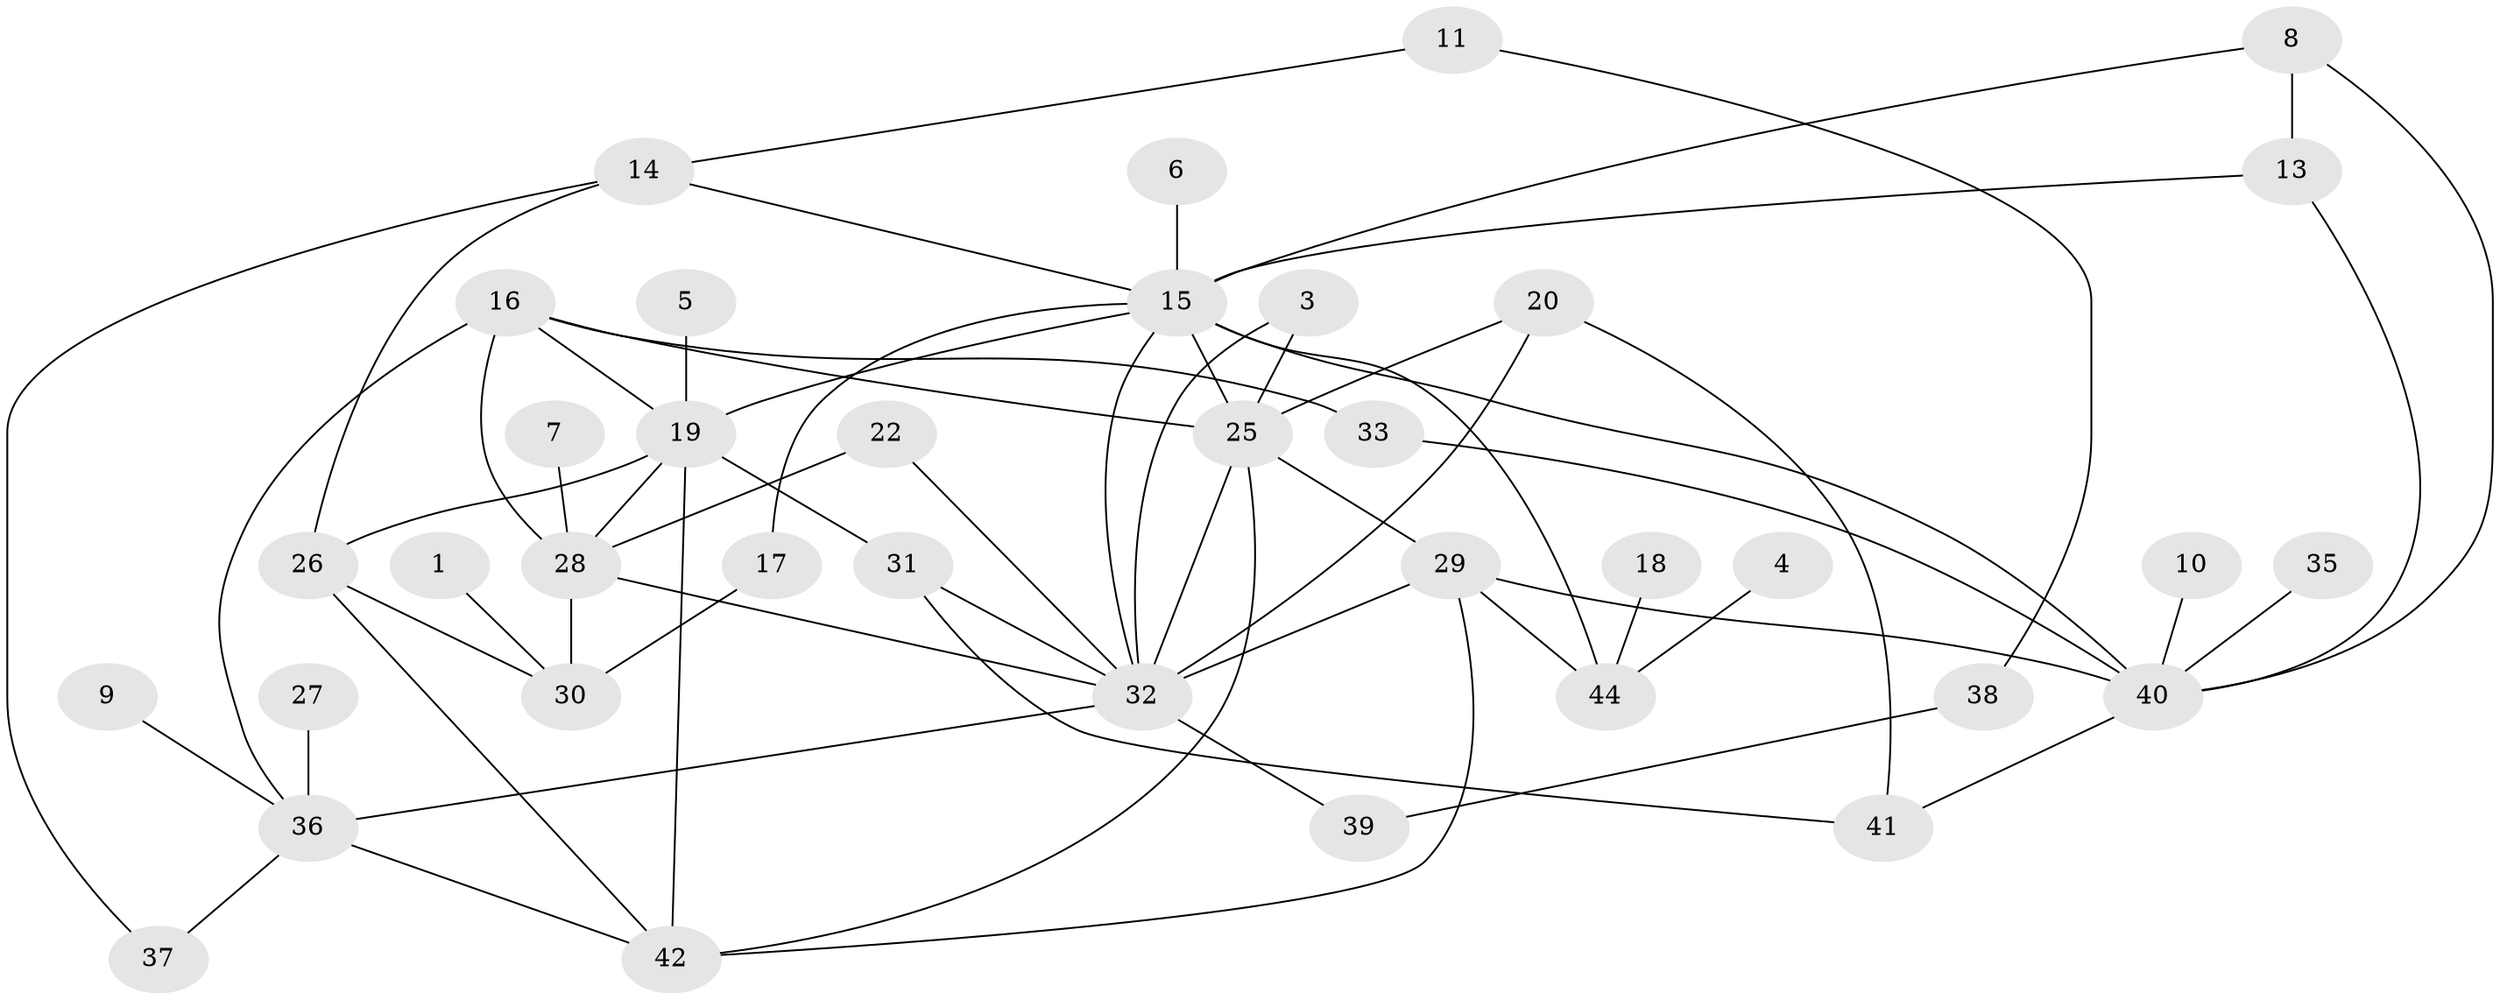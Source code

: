 // original degree distribution, {3: 0.21153846153846154, 2: 0.21153846153846154, 4: 0.18269230769230768, 1: 0.2403846153846154, 0: 0.057692307692307696, 5: 0.04807692307692308, 8: 0.009615384615384616, 6: 0.019230769230769232, 7: 0.019230769230769232}
// Generated by graph-tools (version 1.1) at 2025/35/03/04/25 23:35:47]
// undirected, 37 vertices, 63 edges
graph export_dot {
  node [color=gray90,style=filled];
  1;
  3;
  4;
  5;
  6;
  7;
  8;
  9;
  10;
  11;
  13;
  14;
  15;
  16;
  17;
  18;
  19;
  20;
  22;
  25;
  26;
  27;
  28;
  29;
  30;
  31;
  32;
  33;
  35;
  36;
  37;
  38;
  39;
  40;
  41;
  42;
  44;
  1 -- 30 [weight=1.0];
  3 -- 25 [weight=1.0];
  3 -- 32 [weight=1.0];
  4 -- 44 [weight=1.0];
  5 -- 19 [weight=1.0];
  6 -- 15 [weight=1.0];
  7 -- 28 [weight=1.0];
  8 -- 13 [weight=1.0];
  8 -- 15 [weight=1.0];
  8 -- 40 [weight=1.0];
  9 -- 36 [weight=1.0];
  10 -- 40 [weight=1.0];
  11 -- 14 [weight=1.0];
  11 -- 38 [weight=1.0];
  13 -- 15 [weight=1.0];
  13 -- 40 [weight=1.0];
  14 -- 15 [weight=1.0];
  14 -- 26 [weight=1.0];
  14 -- 37 [weight=1.0];
  15 -- 17 [weight=1.0];
  15 -- 19 [weight=1.0];
  15 -- 25 [weight=2.0];
  15 -- 32 [weight=1.0];
  15 -- 40 [weight=1.0];
  15 -- 44 [weight=1.0];
  16 -- 19 [weight=1.0];
  16 -- 25 [weight=1.0];
  16 -- 28 [weight=2.0];
  16 -- 33 [weight=1.0];
  16 -- 36 [weight=1.0];
  17 -- 30 [weight=2.0];
  18 -- 44 [weight=1.0];
  19 -- 26 [weight=1.0];
  19 -- 28 [weight=1.0];
  19 -- 31 [weight=1.0];
  19 -- 42 [weight=3.0];
  20 -- 25 [weight=1.0];
  20 -- 32 [weight=1.0];
  20 -- 41 [weight=1.0];
  22 -- 28 [weight=2.0];
  22 -- 32 [weight=1.0];
  25 -- 29 [weight=1.0];
  25 -- 32 [weight=1.0];
  25 -- 42 [weight=1.0];
  26 -- 30 [weight=1.0];
  26 -- 42 [weight=1.0];
  27 -- 36 [weight=2.0];
  28 -- 30 [weight=1.0];
  28 -- 32 [weight=1.0];
  29 -- 32 [weight=1.0];
  29 -- 40 [weight=1.0];
  29 -- 42 [weight=1.0];
  29 -- 44 [weight=1.0];
  31 -- 32 [weight=2.0];
  31 -- 41 [weight=1.0];
  32 -- 36 [weight=1.0];
  32 -- 39 [weight=3.0];
  33 -- 40 [weight=1.0];
  35 -- 40 [weight=1.0];
  36 -- 37 [weight=1.0];
  36 -- 42 [weight=1.0];
  38 -- 39 [weight=2.0];
  40 -- 41 [weight=1.0];
}
